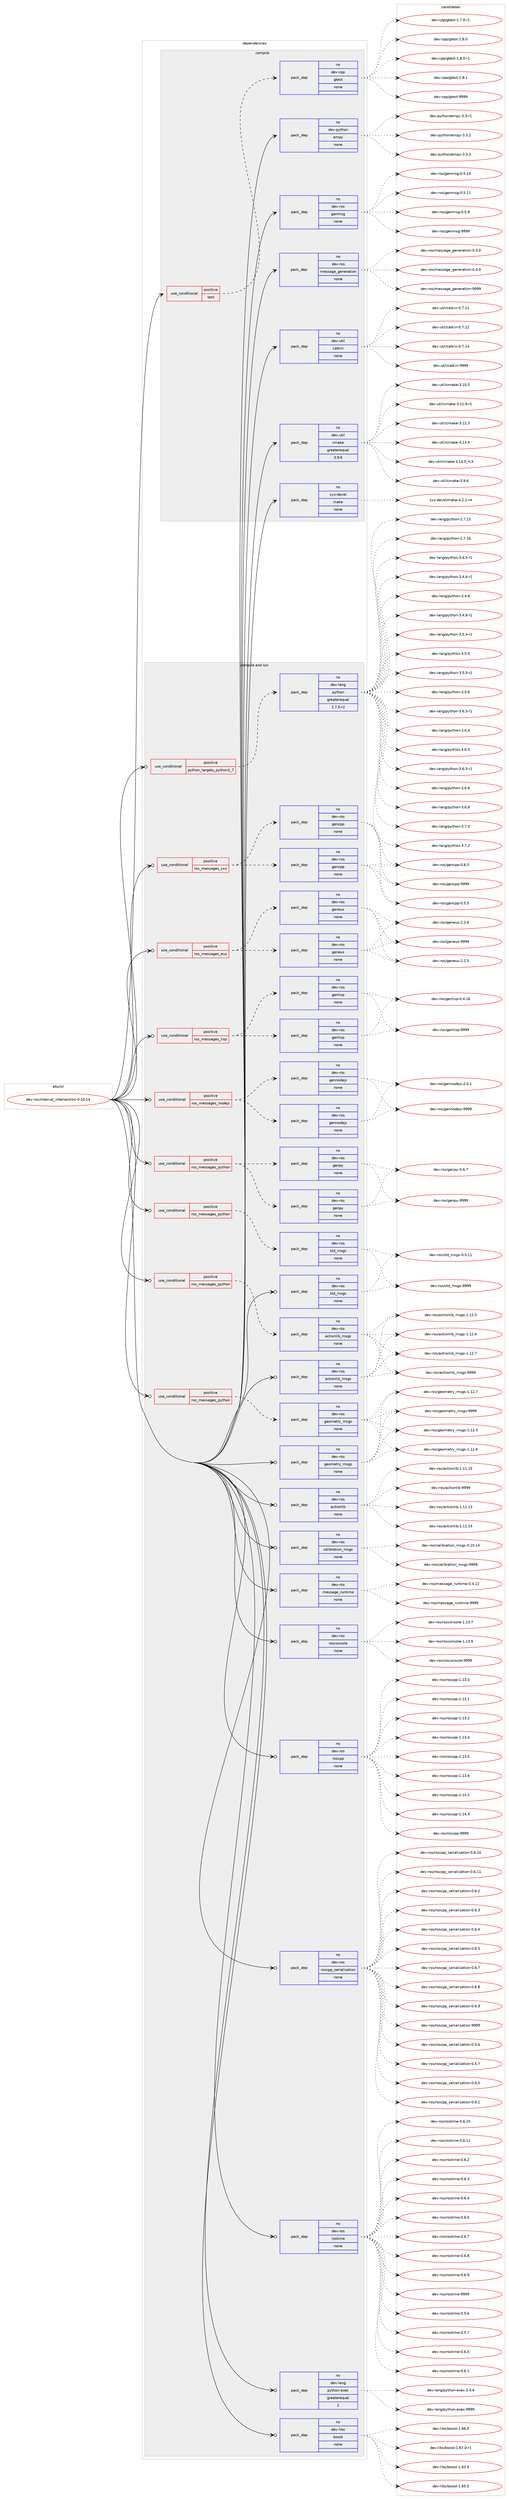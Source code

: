 digraph prolog {

# *************
# Graph options
# *************

newrank=true;
concentrate=true;
compound=true;
graph [rankdir=LR,fontname=Helvetica,fontsize=10,ranksep=1.5];#, ranksep=2.5, nodesep=0.2];
edge  [arrowhead=vee];
node  [fontname=Helvetica,fontsize=10];

# **********
# The ebuild
# **********

subgraph cluster_leftcol {
color=gray;
rank=same;
label=<<i>ebuild</i>>;
id [label="dev-ros/interval_intersection-0.10.14", color=red, width=4, href="../dev-ros/interval_intersection-0.10.14.svg"];
}

# ****************
# The dependencies
# ****************

subgraph cluster_midcol {
color=gray;
label=<<i>dependencies</i>>;
subgraph cluster_compile {
fillcolor="#eeeeee";
style=filled;
label=<<i>compile</i>>;
subgraph cond388757 {
dependency1458145 [label=<<TABLE BORDER="0" CELLBORDER="1" CELLSPACING="0" CELLPADDING="4"><TR><TD ROWSPAN="3" CELLPADDING="10">use_conditional</TD></TR><TR><TD>positive</TD></TR><TR><TD>test</TD></TR></TABLE>>, shape=none, color=red];
subgraph pack1045998 {
dependency1458146 [label=<<TABLE BORDER="0" CELLBORDER="1" CELLSPACING="0" CELLPADDING="4" WIDTH="220"><TR><TD ROWSPAN="6" CELLPADDING="30">pack_dep</TD></TR><TR><TD WIDTH="110">no</TD></TR><TR><TD>dev-cpp</TD></TR><TR><TD>gtest</TD></TR><TR><TD>none</TD></TR><TR><TD></TD></TR></TABLE>>, shape=none, color=blue];
}
dependency1458145:e -> dependency1458146:w [weight=20,style="dashed",arrowhead="vee"];
}
id:e -> dependency1458145:w [weight=20,style="solid",arrowhead="vee"];
subgraph pack1045999 {
dependency1458147 [label=<<TABLE BORDER="0" CELLBORDER="1" CELLSPACING="0" CELLPADDING="4" WIDTH="220"><TR><TD ROWSPAN="6" CELLPADDING="30">pack_dep</TD></TR><TR><TD WIDTH="110">no</TD></TR><TR><TD>dev-python</TD></TR><TR><TD>empy</TD></TR><TR><TD>none</TD></TR><TR><TD></TD></TR></TABLE>>, shape=none, color=blue];
}
id:e -> dependency1458147:w [weight=20,style="solid",arrowhead="vee"];
subgraph pack1046000 {
dependency1458148 [label=<<TABLE BORDER="0" CELLBORDER="1" CELLSPACING="0" CELLPADDING="4" WIDTH="220"><TR><TD ROWSPAN="6" CELLPADDING="30">pack_dep</TD></TR><TR><TD WIDTH="110">no</TD></TR><TR><TD>dev-ros</TD></TR><TR><TD>genmsg</TD></TR><TR><TD>none</TD></TR><TR><TD></TD></TR></TABLE>>, shape=none, color=blue];
}
id:e -> dependency1458148:w [weight=20,style="solid",arrowhead="vee"];
subgraph pack1046001 {
dependency1458149 [label=<<TABLE BORDER="0" CELLBORDER="1" CELLSPACING="0" CELLPADDING="4" WIDTH="220"><TR><TD ROWSPAN="6" CELLPADDING="30">pack_dep</TD></TR><TR><TD WIDTH="110">no</TD></TR><TR><TD>dev-ros</TD></TR><TR><TD>message_generation</TD></TR><TR><TD>none</TD></TR><TR><TD></TD></TR></TABLE>>, shape=none, color=blue];
}
id:e -> dependency1458149:w [weight=20,style="solid",arrowhead="vee"];
subgraph pack1046002 {
dependency1458150 [label=<<TABLE BORDER="0" CELLBORDER="1" CELLSPACING="0" CELLPADDING="4" WIDTH="220"><TR><TD ROWSPAN="6" CELLPADDING="30">pack_dep</TD></TR><TR><TD WIDTH="110">no</TD></TR><TR><TD>dev-util</TD></TR><TR><TD>catkin</TD></TR><TR><TD>none</TD></TR><TR><TD></TD></TR></TABLE>>, shape=none, color=blue];
}
id:e -> dependency1458150:w [weight=20,style="solid",arrowhead="vee"];
subgraph pack1046003 {
dependency1458151 [label=<<TABLE BORDER="0" CELLBORDER="1" CELLSPACING="0" CELLPADDING="4" WIDTH="220"><TR><TD ROWSPAN="6" CELLPADDING="30">pack_dep</TD></TR><TR><TD WIDTH="110">no</TD></TR><TR><TD>dev-util</TD></TR><TR><TD>cmake</TD></TR><TR><TD>greaterequal</TD></TR><TR><TD>3.9.6</TD></TR></TABLE>>, shape=none, color=blue];
}
id:e -> dependency1458151:w [weight=20,style="solid",arrowhead="vee"];
subgraph pack1046004 {
dependency1458152 [label=<<TABLE BORDER="0" CELLBORDER="1" CELLSPACING="0" CELLPADDING="4" WIDTH="220"><TR><TD ROWSPAN="6" CELLPADDING="30">pack_dep</TD></TR><TR><TD WIDTH="110">no</TD></TR><TR><TD>sys-devel</TD></TR><TR><TD>make</TD></TR><TR><TD>none</TD></TR><TR><TD></TD></TR></TABLE>>, shape=none, color=blue];
}
id:e -> dependency1458152:w [weight=20,style="solid",arrowhead="vee"];
}
subgraph cluster_compileandrun {
fillcolor="#eeeeee";
style=filled;
label=<<i>compile and run</i>>;
subgraph cond388758 {
dependency1458153 [label=<<TABLE BORDER="0" CELLBORDER="1" CELLSPACING="0" CELLPADDING="4"><TR><TD ROWSPAN="3" CELLPADDING="10">use_conditional</TD></TR><TR><TD>positive</TD></TR><TR><TD>python_targets_python2_7</TD></TR></TABLE>>, shape=none, color=red];
subgraph pack1046005 {
dependency1458154 [label=<<TABLE BORDER="0" CELLBORDER="1" CELLSPACING="0" CELLPADDING="4" WIDTH="220"><TR><TD ROWSPAN="6" CELLPADDING="30">pack_dep</TD></TR><TR><TD WIDTH="110">no</TD></TR><TR><TD>dev-lang</TD></TR><TR><TD>python</TD></TR><TR><TD>greaterequal</TD></TR><TR><TD>2.7.5-r2</TD></TR></TABLE>>, shape=none, color=blue];
}
dependency1458153:e -> dependency1458154:w [weight=20,style="dashed",arrowhead="vee"];
}
id:e -> dependency1458153:w [weight=20,style="solid",arrowhead="odotvee"];
subgraph cond388759 {
dependency1458155 [label=<<TABLE BORDER="0" CELLBORDER="1" CELLSPACING="0" CELLPADDING="4"><TR><TD ROWSPAN="3" CELLPADDING="10">use_conditional</TD></TR><TR><TD>positive</TD></TR><TR><TD>ros_messages_cxx</TD></TR></TABLE>>, shape=none, color=red];
subgraph pack1046006 {
dependency1458156 [label=<<TABLE BORDER="0" CELLBORDER="1" CELLSPACING="0" CELLPADDING="4" WIDTH="220"><TR><TD ROWSPAN="6" CELLPADDING="30">pack_dep</TD></TR><TR><TD WIDTH="110">no</TD></TR><TR><TD>dev-ros</TD></TR><TR><TD>gencpp</TD></TR><TR><TD>none</TD></TR><TR><TD></TD></TR></TABLE>>, shape=none, color=blue];
}
dependency1458155:e -> dependency1458156:w [weight=20,style="dashed",arrowhead="vee"];
subgraph pack1046007 {
dependency1458157 [label=<<TABLE BORDER="0" CELLBORDER="1" CELLSPACING="0" CELLPADDING="4" WIDTH="220"><TR><TD ROWSPAN="6" CELLPADDING="30">pack_dep</TD></TR><TR><TD WIDTH="110">no</TD></TR><TR><TD>dev-ros</TD></TR><TR><TD>gencpp</TD></TR><TR><TD>none</TD></TR><TR><TD></TD></TR></TABLE>>, shape=none, color=blue];
}
dependency1458155:e -> dependency1458157:w [weight=20,style="dashed",arrowhead="vee"];
}
id:e -> dependency1458155:w [weight=20,style="solid",arrowhead="odotvee"];
subgraph cond388760 {
dependency1458158 [label=<<TABLE BORDER="0" CELLBORDER="1" CELLSPACING="0" CELLPADDING="4"><TR><TD ROWSPAN="3" CELLPADDING="10">use_conditional</TD></TR><TR><TD>positive</TD></TR><TR><TD>ros_messages_eus</TD></TR></TABLE>>, shape=none, color=red];
subgraph pack1046008 {
dependency1458159 [label=<<TABLE BORDER="0" CELLBORDER="1" CELLSPACING="0" CELLPADDING="4" WIDTH="220"><TR><TD ROWSPAN="6" CELLPADDING="30">pack_dep</TD></TR><TR><TD WIDTH="110">no</TD></TR><TR><TD>dev-ros</TD></TR><TR><TD>geneus</TD></TR><TR><TD>none</TD></TR><TR><TD></TD></TR></TABLE>>, shape=none, color=blue];
}
dependency1458158:e -> dependency1458159:w [weight=20,style="dashed",arrowhead="vee"];
subgraph pack1046009 {
dependency1458160 [label=<<TABLE BORDER="0" CELLBORDER="1" CELLSPACING="0" CELLPADDING="4" WIDTH="220"><TR><TD ROWSPAN="6" CELLPADDING="30">pack_dep</TD></TR><TR><TD WIDTH="110">no</TD></TR><TR><TD>dev-ros</TD></TR><TR><TD>geneus</TD></TR><TR><TD>none</TD></TR><TR><TD></TD></TR></TABLE>>, shape=none, color=blue];
}
dependency1458158:e -> dependency1458160:w [weight=20,style="dashed",arrowhead="vee"];
}
id:e -> dependency1458158:w [weight=20,style="solid",arrowhead="odotvee"];
subgraph cond388761 {
dependency1458161 [label=<<TABLE BORDER="0" CELLBORDER="1" CELLSPACING="0" CELLPADDING="4"><TR><TD ROWSPAN="3" CELLPADDING="10">use_conditional</TD></TR><TR><TD>positive</TD></TR><TR><TD>ros_messages_lisp</TD></TR></TABLE>>, shape=none, color=red];
subgraph pack1046010 {
dependency1458162 [label=<<TABLE BORDER="0" CELLBORDER="1" CELLSPACING="0" CELLPADDING="4" WIDTH="220"><TR><TD ROWSPAN="6" CELLPADDING="30">pack_dep</TD></TR><TR><TD WIDTH="110">no</TD></TR><TR><TD>dev-ros</TD></TR><TR><TD>genlisp</TD></TR><TR><TD>none</TD></TR><TR><TD></TD></TR></TABLE>>, shape=none, color=blue];
}
dependency1458161:e -> dependency1458162:w [weight=20,style="dashed",arrowhead="vee"];
subgraph pack1046011 {
dependency1458163 [label=<<TABLE BORDER="0" CELLBORDER="1" CELLSPACING="0" CELLPADDING="4" WIDTH="220"><TR><TD ROWSPAN="6" CELLPADDING="30">pack_dep</TD></TR><TR><TD WIDTH="110">no</TD></TR><TR><TD>dev-ros</TD></TR><TR><TD>genlisp</TD></TR><TR><TD>none</TD></TR><TR><TD></TD></TR></TABLE>>, shape=none, color=blue];
}
dependency1458161:e -> dependency1458163:w [weight=20,style="dashed",arrowhead="vee"];
}
id:e -> dependency1458161:w [weight=20,style="solid",arrowhead="odotvee"];
subgraph cond388762 {
dependency1458164 [label=<<TABLE BORDER="0" CELLBORDER="1" CELLSPACING="0" CELLPADDING="4"><TR><TD ROWSPAN="3" CELLPADDING="10">use_conditional</TD></TR><TR><TD>positive</TD></TR><TR><TD>ros_messages_nodejs</TD></TR></TABLE>>, shape=none, color=red];
subgraph pack1046012 {
dependency1458165 [label=<<TABLE BORDER="0" CELLBORDER="1" CELLSPACING="0" CELLPADDING="4" WIDTH="220"><TR><TD ROWSPAN="6" CELLPADDING="30">pack_dep</TD></TR><TR><TD WIDTH="110">no</TD></TR><TR><TD>dev-ros</TD></TR><TR><TD>gennodejs</TD></TR><TR><TD>none</TD></TR><TR><TD></TD></TR></TABLE>>, shape=none, color=blue];
}
dependency1458164:e -> dependency1458165:w [weight=20,style="dashed",arrowhead="vee"];
subgraph pack1046013 {
dependency1458166 [label=<<TABLE BORDER="0" CELLBORDER="1" CELLSPACING="0" CELLPADDING="4" WIDTH="220"><TR><TD ROWSPAN="6" CELLPADDING="30">pack_dep</TD></TR><TR><TD WIDTH="110">no</TD></TR><TR><TD>dev-ros</TD></TR><TR><TD>gennodejs</TD></TR><TR><TD>none</TD></TR><TR><TD></TD></TR></TABLE>>, shape=none, color=blue];
}
dependency1458164:e -> dependency1458166:w [weight=20,style="dashed",arrowhead="vee"];
}
id:e -> dependency1458164:w [weight=20,style="solid",arrowhead="odotvee"];
subgraph cond388763 {
dependency1458167 [label=<<TABLE BORDER="0" CELLBORDER="1" CELLSPACING="0" CELLPADDING="4"><TR><TD ROWSPAN="3" CELLPADDING="10">use_conditional</TD></TR><TR><TD>positive</TD></TR><TR><TD>ros_messages_python</TD></TR></TABLE>>, shape=none, color=red];
subgraph pack1046014 {
dependency1458168 [label=<<TABLE BORDER="0" CELLBORDER="1" CELLSPACING="0" CELLPADDING="4" WIDTH="220"><TR><TD ROWSPAN="6" CELLPADDING="30">pack_dep</TD></TR><TR><TD WIDTH="110">no</TD></TR><TR><TD>dev-ros</TD></TR><TR><TD>actionlib_msgs</TD></TR><TR><TD>none</TD></TR><TR><TD></TD></TR></TABLE>>, shape=none, color=blue];
}
dependency1458167:e -> dependency1458168:w [weight=20,style="dashed",arrowhead="vee"];
}
id:e -> dependency1458167:w [weight=20,style="solid",arrowhead="odotvee"];
subgraph cond388764 {
dependency1458169 [label=<<TABLE BORDER="0" CELLBORDER="1" CELLSPACING="0" CELLPADDING="4"><TR><TD ROWSPAN="3" CELLPADDING="10">use_conditional</TD></TR><TR><TD>positive</TD></TR><TR><TD>ros_messages_python</TD></TR></TABLE>>, shape=none, color=red];
subgraph pack1046015 {
dependency1458170 [label=<<TABLE BORDER="0" CELLBORDER="1" CELLSPACING="0" CELLPADDING="4" WIDTH="220"><TR><TD ROWSPAN="6" CELLPADDING="30">pack_dep</TD></TR><TR><TD WIDTH="110">no</TD></TR><TR><TD>dev-ros</TD></TR><TR><TD>genpy</TD></TR><TR><TD>none</TD></TR><TR><TD></TD></TR></TABLE>>, shape=none, color=blue];
}
dependency1458169:e -> dependency1458170:w [weight=20,style="dashed",arrowhead="vee"];
subgraph pack1046016 {
dependency1458171 [label=<<TABLE BORDER="0" CELLBORDER="1" CELLSPACING="0" CELLPADDING="4" WIDTH="220"><TR><TD ROWSPAN="6" CELLPADDING="30">pack_dep</TD></TR><TR><TD WIDTH="110">no</TD></TR><TR><TD>dev-ros</TD></TR><TR><TD>genpy</TD></TR><TR><TD>none</TD></TR><TR><TD></TD></TR></TABLE>>, shape=none, color=blue];
}
dependency1458169:e -> dependency1458171:w [weight=20,style="dashed",arrowhead="vee"];
}
id:e -> dependency1458169:w [weight=20,style="solid",arrowhead="odotvee"];
subgraph cond388765 {
dependency1458172 [label=<<TABLE BORDER="0" CELLBORDER="1" CELLSPACING="0" CELLPADDING="4"><TR><TD ROWSPAN="3" CELLPADDING="10">use_conditional</TD></TR><TR><TD>positive</TD></TR><TR><TD>ros_messages_python</TD></TR></TABLE>>, shape=none, color=red];
subgraph pack1046017 {
dependency1458173 [label=<<TABLE BORDER="0" CELLBORDER="1" CELLSPACING="0" CELLPADDING="4" WIDTH="220"><TR><TD ROWSPAN="6" CELLPADDING="30">pack_dep</TD></TR><TR><TD WIDTH="110">no</TD></TR><TR><TD>dev-ros</TD></TR><TR><TD>geometry_msgs</TD></TR><TR><TD>none</TD></TR><TR><TD></TD></TR></TABLE>>, shape=none, color=blue];
}
dependency1458172:e -> dependency1458173:w [weight=20,style="dashed",arrowhead="vee"];
}
id:e -> dependency1458172:w [weight=20,style="solid",arrowhead="odotvee"];
subgraph cond388766 {
dependency1458174 [label=<<TABLE BORDER="0" CELLBORDER="1" CELLSPACING="0" CELLPADDING="4"><TR><TD ROWSPAN="3" CELLPADDING="10">use_conditional</TD></TR><TR><TD>positive</TD></TR><TR><TD>ros_messages_python</TD></TR></TABLE>>, shape=none, color=red];
subgraph pack1046018 {
dependency1458175 [label=<<TABLE BORDER="0" CELLBORDER="1" CELLSPACING="0" CELLPADDING="4" WIDTH="220"><TR><TD ROWSPAN="6" CELLPADDING="30">pack_dep</TD></TR><TR><TD WIDTH="110">no</TD></TR><TR><TD>dev-ros</TD></TR><TR><TD>std_msgs</TD></TR><TR><TD>none</TD></TR><TR><TD></TD></TR></TABLE>>, shape=none, color=blue];
}
dependency1458174:e -> dependency1458175:w [weight=20,style="dashed",arrowhead="vee"];
}
id:e -> dependency1458174:w [weight=20,style="solid",arrowhead="odotvee"];
subgraph pack1046019 {
dependency1458176 [label=<<TABLE BORDER="0" CELLBORDER="1" CELLSPACING="0" CELLPADDING="4" WIDTH="220"><TR><TD ROWSPAN="6" CELLPADDING="30">pack_dep</TD></TR><TR><TD WIDTH="110">no</TD></TR><TR><TD>dev-lang</TD></TR><TR><TD>python-exec</TD></TR><TR><TD>greaterequal</TD></TR><TR><TD>2</TD></TR></TABLE>>, shape=none, color=blue];
}
id:e -> dependency1458176:w [weight=20,style="solid",arrowhead="odotvee"];
subgraph pack1046020 {
dependency1458177 [label=<<TABLE BORDER="0" CELLBORDER="1" CELLSPACING="0" CELLPADDING="4" WIDTH="220"><TR><TD ROWSPAN="6" CELLPADDING="30">pack_dep</TD></TR><TR><TD WIDTH="110">no</TD></TR><TR><TD>dev-libs</TD></TR><TR><TD>boost</TD></TR><TR><TD>none</TD></TR><TR><TD></TD></TR></TABLE>>, shape=none, color=blue];
}
id:e -> dependency1458177:w [weight=20,style="solid",arrowhead="odotvee"];
subgraph pack1046021 {
dependency1458178 [label=<<TABLE BORDER="0" CELLBORDER="1" CELLSPACING="0" CELLPADDING="4" WIDTH="220"><TR><TD ROWSPAN="6" CELLPADDING="30">pack_dep</TD></TR><TR><TD WIDTH="110">no</TD></TR><TR><TD>dev-ros</TD></TR><TR><TD>actionlib</TD></TR><TR><TD>none</TD></TR><TR><TD></TD></TR></TABLE>>, shape=none, color=blue];
}
id:e -> dependency1458178:w [weight=20,style="solid",arrowhead="odotvee"];
subgraph pack1046022 {
dependency1458179 [label=<<TABLE BORDER="0" CELLBORDER="1" CELLSPACING="0" CELLPADDING="4" WIDTH="220"><TR><TD ROWSPAN="6" CELLPADDING="30">pack_dep</TD></TR><TR><TD WIDTH="110">no</TD></TR><TR><TD>dev-ros</TD></TR><TR><TD>actionlib_msgs</TD></TR><TR><TD>none</TD></TR><TR><TD></TD></TR></TABLE>>, shape=none, color=blue];
}
id:e -> dependency1458179:w [weight=20,style="solid",arrowhead="odotvee"];
subgraph pack1046023 {
dependency1458180 [label=<<TABLE BORDER="0" CELLBORDER="1" CELLSPACING="0" CELLPADDING="4" WIDTH="220"><TR><TD ROWSPAN="6" CELLPADDING="30">pack_dep</TD></TR><TR><TD WIDTH="110">no</TD></TR><TR><TD>dev-ros</TD></TR><TR><TD>calibration_msgs</TD></TR><TR><TD>none</TD></TR><TR><TD></TD></TR></TABLE>>, shape=none, color=blue];
}
id:e -> dependency1458180:w [weight=20,style="solid",arrowhead="odotvee"];
subgraph pack1046024 {
dependency1458181 [label=<<TABLE BORDER="0" CELLBORDER="1" CELLSPACING="0" CELLPADDING="4" WIDTH="220"><TR><TD ROWSPAN="6" CELLPADDING="30">pack_dep</TD></TR><TR><TD WIDTH="110">no</TD></TR><TR><TD>dev-ros</TD></TR><TR><TD>geometry_msgs</TD></TR><TR><TD>none</TD></TR><TR><TD></TD></TR></TABLE>>, shape=none, color=blue];
}
id:e -> dependency1458181:w [weight=20,style="solid",arrowhead="odotvee"];
subgraph pack1046025 {
dependency1458182 [label=<<TABLE BORDER="0" CELLBORDER="1" CELLSPACING="0" CELLPADDING="4" WIDTH="220"><TR><TD ROWSPAN="6" CELLPADDING="30">pack_dep</TD></TR><TR><TD WIDTH="110">no</TD></TR><TR><TD>dev-ros</TD></TR><TR><TD>message_runtime</TD></TR><TR><TD>none</TD></TR><TR><TD></TD></TR></TABLE>>, shape=none, color=blue];
}
id:e -> dependency1458182:w [weight=20,style="solid",arrowhead="odotvee"];
subgraph pack1046026 {
dependency1458183 [label=<<TABLE BORDER="0" CELLBORDER="1" CELLSPACING="0" CELLPADDING="4" WIDTH="220"><TR><TD ROWSPAN="6" CELLPADDING="30">pack_dep</TD></TR><TR><TD WIDTH="110">no</TD></TR><TR><TD>dev-ros</TD></TR><TR><TD>rosconsole</TD></TR><TR><TD>none</TD></TR><TR><TD></TD></TR></TABLE>>, shape=none, color=blue];
}
id:e -> dependency1458183:w [weight=20,style="solid",arrowhead="odotvee"];
subgraph pack1046027 {
dependency1458184 [label=<<TABLE BORDER="0" CELLBORDER="1" CELLSPACING="0" CELLPADDING="4" WIDTH="220"><TR><TD ROWSPAN="6" CELLPADDING="30">pack_dep</TD></TR><TR><TD WIDTH="110">no</TD></TR><TR><TD>dev-ros</TD></TR><TR><TD>roscpp</TD></TR><TR><TD>none</TD></TR><TR><TD></TD></TR></TABLE>>, shape=none, color=blue];
}
id:e -> dependency1458184:w [weight=20,style="solid",arrowhead="odotvee"];
subgraph pack1046028 {
dependency1458185 [label=<<TABLE BORDER="0" CELLBORDER="1" CELLSPACING="0" CELLPADDING="4" WIDTH="220"><TR><TD ROWSPAN="6" CELLPADDING="30">pack_dep</TD></TR><TR><TD WIDTH="110">no</TD></TR><TR><TD>dev-ros</TD></TR><TR><TD>roscpp_serialization</TD></TR><TR><TD>none</TD></TR><TR><TD></TD></TR></TABLE>>, shape=none, color=blue];
}
id:e -> dependency1458185:w [weight=20,style="solid",arrowhead="odotvee"];
subgraph pack1046029 {
dependency1458186 [label=<<TABLE BORDER="0" CELLBORDER="1" CELLSPACING="0" CELLPADDING="4" WIDTH="220"><TR><TD ROWSPAN="6" CELLPADDING="30">pack_dep</TD></TR><TR><TD WIDTH="110">no</TD></TR><TR><TD>dev-ros</TD></TR><TR><TD>rostime</TD></TR><TR><TD>none</TD></TR><TR><TD></TD></TR></TABLE>>, shape=none, color=blue];
}
id:e -> dependency1458186:w [weight=20,style="solid",arrowhead="odotvee"];
subgraph pack1046030 {
dependency1458187 [label=<<TABLE BORDER="0" CELLBORDER="1" CELLSPACING="0" CELLPADDING="4" WIDTH="220"><TR><TD ROWSPAN="6" CELLPADDING="30">pack_dep</TD></TR><TR><TD WIDTH="110">no</TD></TR><TR><TD>dev-ros</TD></TR><TR><TD>std_msgs</TD></TR><TR><TD>none</TD></TR><TR><TD></TD></TR></TABLE>>, shape=none, color=blue];
}
id:e -> dependency1458187:w [weight=20,style="solid",arrowhead="odotvee"];
}
subgraph cluster_run {
fillcolor="#eeeeee";
style=filled;
label=<<i>run</i>>;
}
}

# **************
# The candidates
# **************

subgraph cluster_choices {
rank=same;
color=gray;
label=<<i>candidates</i>>;

subgraph choice1045998 {
color=black;
nodesep=1;
choice1001011184599112112471031161011151164549465546484511449 [label="dev-cpp/gtest-1.7.0-r1", color=red, width=4,href="../dev-cpp/gtest-1.7.0-r1.svg"];
choice100101118459911211247103116101115116454946564648 [label="dev-cpp/gtest-1.8.0", color=red, width=4,href="../dev-cpp/gtest-1.8.0.svg"];
choice1001011184599112112471031161011151164549465646484511449 [label="dev-cpp/gtest-1.8.0-r1", color=red, width=4,href="../dev-cpp/gtest-1.8.0-r1.svg"];
choice100101118459911211247103116101115116454946564649 [label="dev-cpp/gtest-1.8.1", color=red, width=4,href="../dev-cpp/gtest-1.8.1.svg"];
choice1001011184599112112471031161011151164557575757 [label="dev-cpp/gtest-9999", color=red, width=4,href="../dev-cpp/gtest-9999.svg"];
dependency1458146:e -> choice1001011184599112112471031161011151164549465546484511449:w [style=dotted,weight="100"];
dependency1458146:e -> choice100101118459911211247103116101115116454946564648:w [style=dotted,weight="100"];
dependency1458146:e -> choice1001011184599112112471031161011151164549465646484511449:w [style=dotted,weight="100"];
dependency1458146:e -> choice100101118459911211247103116101115116454946564649:w [style=dotted,weight="100"];
dependency1458146:e -> choice1001011184599112112471031161011151164557575757:w [style=dotted,weight="100"];
}
subgraph choice1045999 {
color=black;
nodesep=1;
choice1001011184511212111610411111047101109112121455146514511449 [label="dev-python/empy-3.3-r1", color=red, width=4,href="../dev-python/empy-3.3-r1.svg"];
choice1001011184511212111610411111047101109112121455146514650 [label="dev-python/empy-3.3.2", color=red, width=4,href="../dev-python/empy-3.3.2.svg"];
choice1001011184511212111610411111047101109112121455146514651 [label="dev-python/empy-3.3.3", color=red, width=4,href="../dev-python/empy-3.3.3.svg"];
dependency1458147:e -> choice1001011184511212111610411111047101109112121455146514511449:w [style=dotted,weight="100"];
dependency1458147:e -> choice1001011184511212111610411111047101109112121455146514650:w [style=dotted,weight="100"];
dependency1458147:e -> choice1001011184511212111610411111047101109112121455146514651:w [style=dotted,weight="100"];
}
subgraph choice1046000 {
color=black;
nodesep=1;
choice100101118451141111154710310111010911510345484653464948 [label="dev-ros/genmsg-0.5.10", color=red, width=4,href="../dev-ros/genmsg-0.5.10.svg"];
choice100101118451141111154710310111010911510345484653464949 [label="dev-ros/genmsg-0.5.11", color=red, width=4,href="../dev-ros/genmsg-0.5.11.svg"];
choice1001011184511411111547103101110109115103454846534657 [label="dev-ros/genmsg-0.5.9", color=red, width=4,href="../dev-ros/genmsg-0.5.9.svg"];
choice10010111845114111115471031011101091151034557575757 [label="dev-ros/genmsg-9999", color=red, width=4,href="../dev-ros/genmsg-9999.svg"];
dependency1458148:e -> choice100101118451141111154710310111010911510345484653464948:w [style=dotted,weight="100"];
dependency1458148:e -> choice100101118451141111154710310111010911510345484653464949:w [style=dotted,weight="100"];
dependency1458148:e -> choice1001011184511411111547103101110109115103454846534657:w [style=dotted,weight="100"];
dependency1458148:e -> choice10010111845114111115471031011101091151034557575757:w [style=dotted,weight="100"];
}
subgraph choice1046001 {
color=black;
nodesep=1;
choice1001011184511411111547109101115115971031019510310111010111497116105111110454846514648 [label="dev-ros/message_generation-0.3.0", color=red, width=4,href="../dev-ros/message_generation-0.3.0.svg"];
choice1001011184511411111547109101115115971031019510310111010111497116105111110454846524648 [label="dev-ros/message_generation-0.4.0", color=red, width=4,href="../dev-ros/message_generation-0.4.0.svg"];
choice10010111845114111115471091011151159710310195103101110101114971161051111104557575757 [label="dev-ros/message_generation-9999", color=red, width=4,href="../dev-ros/message_generation-9999.svg"];
dependency1458149:e -> choice1001011184511411111547109101115115971031019510310111010111497116105111110454846514648:w [style=dotted,weight="100"];
dependency1458149:e -> choice1001011184511411111547109101115115971031019510310111010111497116105111110454846524648:w [style=dotted,weight="100"];
dependency1458149:e -> choice10010111845114111115471091011151159710310195103101110101114971161051111104557575757:w [style=dotted,weight="100"];
}
subgraph choice1046002 {
color=black;
nodesep=1;
choice1001011184511711610510847999711610710511045484655464949 [label="dev-util/catkin-0.7.11", color=red, width=4,href="../dev-util/catkin-0.7.11.svg"];
choice1001011184511711610510847999711610710511045484655464950 [label="dev-util/catkin-0.7.12", color=red, width=4,href="../dev-util/catkin-0.7.12.svg"];
choice1001011184511711610510847999711610710511045484655464952 [label="dev-util/catkin-0.7.14", color=red, width=4,href="../dev-util/catkin-0.7.14.svg"];
choice100101118451171161051084799971161071051104557575757 [label="dev-util/catkin-9999", color=red, width=4,href="../dev-util/catkin-9999.svg"];
dependency1458150:e -> choice1001011184511711610510847999711610710511045484655464949:w [style=dotted,weight="100"];
dependency1458150:e -> choice1001011184511711610510847999711610710511045484655464950:w [style=dotted,weight="100"];
dependency1458150:e -> choice1001011184511711610510847999711610710511045484655464952:w [style=dotted,weight="100"];
dependency1458150:e -> choice100101118451171161051084799971161071051104557575757:w [style=dotted,weight="100"];
}
subgraph choice1046003 {
color=black;
nodesep=1;
choice1001011184511711610510847991099710710145514649484651 [label="dev-util/cmake-3.10.3", color=red, width=4,href="../dev-util/cmake-3.10.3.svg"];
choice10010111845117116105108479910997107101455146494946524511449 [label="dev-util/cmake-3.11.4-r1", color=red, width=4,href="../dev-util/cmake-3.11.4-r1.svg"];
choice1001011184511711610510847991099710710145514649504651 [label="dev-util/cmake-3.12.3", color=red, width=4,href="../dev-util/cmake-3.12.3.svg"];
choice1001011184511711610510847991099710710145514649514652 [label="dev-util/cmake-3.13.4", color=red, width=4,href="../dev-util/cmake-3.13.4.svg"];
choice1001011184511711610510847991099710710145514649524648951149951 [label="dev-util/cmake-3.14.0_rc3", color=red, width=4,href="../dev-util/cmake-3.14.0_rc3.svg"];
choice10010111845117116105108479910997107101455146574654 [label="dev-util/cmake-3.9.6", color=red, width=4,href="../dev-util/cmake-3.9.6.svg"];
dependency1458151:e -> choice1001011184511711610510847991099710710145514649484651:w [style=dotted,weight="100"];
dependency1458151:e -> choice10010111845117116105108479910997107101455146494946524511449:w [style=dotted,weight="100"];
dependency1458151:e -> choice1001011184511711610510847991099710710145514649504651:w [style=dotted,weight="100"];
dependency1458151:e -> choice1001011184511711610510847991099710710145514649514652:w [style=dotted,weight="100"];
dependency1458151:e -> choice1001011184511711610510847991099710710145514649524648951149951:w [style=dotted,weight="100"];
dependency1458151:e -> choice10010111845117116105108479910997107101455146574654:w [style=dotted,weight="100"];
}
subgraph choice1046004 {
color=black;
nodesep=1;
choice1151211154510010111810110847109971071014552465046494511452 [label="sys-devel/make-4.2.1-r4", color=red, width=4,href="../sys-devel/make-4.2.1-r4.svg"];
dependency1458152:e -> choice1151211154510010111810110847109971071014552465046494511452:w [style=dotted,weight="100"];
}
subgraph choice1046005 {
color=black;
nodesep=1;
choice10010111845108971101034711212111610411111045504655464953 [label="dev-lang/python-2.7.15", color=red, width=4,href="../dev-lang/python-2.7.15.svg"];
choice10010111845108971101034711212111610411111045504655464954 [label="dev-lang/python-2.7.16", color=red, width=4,href="../dev-lang/python-2.7.16.svg"];
choice1001011184510897110103471121211161041111104551465246534511449 [label="dev-lang/python-3.4.5-r1", color=red, width=4,href="../dev-lang/python-3.4.5-r1.svg"];
choice1001011184510897110103471121211161041111104551465246544511449 [label="dev-lang/python-3.4.6-r1", color=red, width=4,href="../dev-lang/python-3.4.6-r1.svg"];
choice100101118451089711010347112121116104111110455146524656 [label="dev-lang/python-3.4.8", color=red, width=4,href="../dev-lang/python-3.4.8.svg"];
choice1001011184510897110103471121211161041111104551465246564511449 [label="dev-lang/python-3.4.8-r1", color=red, width=4,href="../dev-lang/python-3.4.8-r1.svg"];
choice1001011184510897110103471121211161041111104551465346524511449 [label="dev-lang/python-3.5.4-r1", color=red, width=4,href="../dev-lang/python-3.5.4-r1.svg"];
choice100101118451089711010347112121116104111110455146534653 [label="dev-lang/python-3.5.5", color=red, width=4,href="../dev-lang/python-3.5.5.svg"];
choice1001011184510897110103471121211161041111104551465346534511449 [label="dev-lang/python-3.5.5-r1", color=red, width=4,href="../dev-lang/python-3.5.5-r1.svg"];
choice100101118451089711010347112121116104111110455146534654 [label="dev-lang/python-3.5.6", color=red, width=4,href="../dev-lang/python-3.5.6.svg"];
choice1001011184510897110103471121211161041111104551465446514511449 [label="dev-lang/python-3.6.3-r1", color=red, width=4,href="../dev-lang/python-3.6.3-r1.svg"];
choice100101118451089711010347112121116104111110455146544652 [label="dev-lang/python-3.6.4", color=red, width=4,href="../dev-lang/python-3.6.4.svg"];
choice100101118451089711010347112121116104111110455146544653 [label="dev-lang/python-3.6.5", color=red, width=4,href="../dev-lang/python-3.6.5.svg"];
choice1001011184510897110103471121211161041111104551465446534511449 [label="dev-lang/python-3.6.5-r1", color=red, width=4,href="../dev-lang/python-3.6.5-r1.svg"];
choice100101118451089711010347112121116104111110455146544654 [label="dev-lang/python-3.6.6", color=red, width=4,href="../dev-lang/python-3.6.6.svg"];
choice100101118451089711010347112121116104111110455146544656 [label="dev-lang/python-3.6.8", color=red, width=4,href="../dev-lang/python-3.6.8.svg"];
choice100101118451089711010347112121116104111110455146554648 [label="dev-lang/python-3.7.0", color=red, width=4,href="../dev-lang/python-3.7.0.svg"];
choice100101118451089711010347112121116104111110455146554650 [label="dev-lang/python-3.7.2", color=red, width=4,href="../dev-lang/python-3.7.2.svg"];
dependency1458154:e -> choice10010111845108971101034711212111610411111045504655464953:w [style=dotted,weight="100"];
dependency1458154:e -> choice10010111845108971101034711212111610411111045504655464954:w [style=dotted,weight="100"];
dependency1458154:e -> choice1001011184510897110103471121211161041111104551465246534511449:w [style=dotted,weight="100"];
dependency1458154:e -> choice1001011184510897110103471121211161041111104551465246544511449:w [style=dotted,weight="100"];
dependency1458154:e -> choice100101118451089711010347112121116104111110455146524656:w [style=dotted,weight="100"];
dependency1458154:e -> choice1001011184510897110103471121211161041111104551465246564511449:w [style=dotted,weight="100"];
dependency1458154:e -> choice1001011184510897110103471121211161041111104551465346524511449:w [style=dotted,weight="100"];
dependency1458154:e -> choice100101118451089711010347112121116104111110455146534653:w [style=dotted,weight="100"];
dependency1458154:e -> choice1001011184510897110103471121211161041111104551465346534511449:w [style=dotted,weight="100"];
dependency1458154:e -> choice100101118451089711010347112121116104111110455146534654:w [style=dotted,weight="100"];
dependency1458154:e -> choice1001011184510897110103471121211161041111104551465446514511449:w [style=dotted,weight="100"];
dependency1458154:e -> choice100101118451089711010347112121116104111110455146544652:w [style=dotted,weight="100"];
dependency1458154:e -> choice100101118451089711010347112121116104111110455146544653:w [style=dotted,weight="100"];
dependency1458154:e -> choice1001011184510897110103471121211161041111104551465446534511449:w [style=dotted,weight="100"];
dependency1458154:e -> choice100101118451089711010347112121116104111110455146544654:w [style=dotted,weight="100"];
dependency1458154:e -> choice100101118451089711010347112121116104111110455146544656:w [style=dotted,weight="100"];
dependency1458154:e -> choice100101118451089711010347112121116104111110455146554648:w [style=dotted,weight="100"];
dependency1458154:e -> choice100101118451089711010347112121116104111110455146554650:w [style=dotted,weight="100"];
}
subgraph choice1046006 {
color=black;
nodesep=1;
choice100101118451141111154710310111099112112454846534653 [label="dev-ros/gencpp-0.5.5", color=red, width=4,href="../dev-ros/gencpp-0.5.5.svg"];
choice100101118451141111154710310111099112112454846544648 [label="dev-ros/gencpp-0.6.0", color=red, width=4,href="../dev-ros/gencpp-0.6.0.svg"];
choice1001011184511411111547103101110991121124557575757 [label="dev-ros/gencpp-9999", color=red, width=4,href="../dev-ros/gencpp-9999.svg"];
dependency1458156:e -> choice100101118451141111154710310111099112112454846534653:w [style=dotted,weight="100"];
dependency1458156:e -> choice100101118451141111154710310111099112112454846544648:w [style=dotted,weight="100"];
dependency1458156:e -> choice1001011184511411111547103101110991121124557575757:w [style=dotted,weight="100"];
}
subgraph choice1046007 {
color=black;
nodesep=1;
choice100101118451141111154710310111099112112454846534653 [label="dev-ros/gencpp-0.5.5", color=red, width=4,href="../dev-ros/gencpp-0.5.5.svg"];
choice100101118451141111154710310111099112112454846544648 [label="dev-ros/gencpp-0.6.0", color=red, width=4,href="../dev-ros/gencpp-0.6.0.svg"];
choice1001011184511411111547103101110991121124557575757 [label="dev-ros/gencpp-9999", color=red, width=4,href="../dev-ros/gencpp-9999.svg"];
dependency1458157:e -> choice100101118451141111154710310111099112112454846534653:w [style=dotted,weight="100"];
dependency1458157:e -> choice100101118451141111154710310111099112112454846544648:w [style=dotted,weight="100"];
dependency1458157:e -> choice1001011184511411111547103101110991121124557575757:w [style=dotted,weight="100"];
}
subgraph choice1046008 {
color=black;
nodesep=1;
choice1001011184511411111547103101110101117115455046504653 [label="dev-ros/geneus-2.2.5", color=red, width=4,href="../dev-ros/geneus-2.2.5.svg"];
choice1001011184511411111547103101110101117115455046504654 [label="dev-ros/geneus-2.2.6", color=red, width=4,href="../dev-ros/geneus-2.2.6.svg"];
choice10010111845114111115471031011101011171154557575757 [label="dev-ros/geneus-9999", color=red, width=4,href="../dev-ros/geneus-9999.svg"];
dependency1458159:e -> choice1001011184511411111547103101110101117115455046504653:w [style=dotted,weight="100"];
dependency1458159:e -> choice1001011184511411111547103101110101117115455046504654:w [style=dotted,weight="100"];
dependency1458159:e -> choice10010111845114111115471031011101011171154557575757:w [style=dotted,weight="100"];
}
subgraph choice1046009 {
color=black;
nodesep=1;
choice1001011184511411111547103101110101117115455046504653 [label="dev-ros/geneus-2.2.5", color=red, width=4,href="../dev-ros/geneus-2.2.5.svg"];
choice1001011184511411111547103101110101117115455046504654 [label="dev-ros/geneus-2.2.6", color=red, width=4,href="../dev-ros/geneus-2.2.6.svg"];
choice10010111845114111115471031011101011171154557575757 [label="dev-ros/geneus-9999", color=red, width=4,href="../dev-ros/geneus-9999.svg"];
dependency1458160:e -> choice1001011184511411111547103101110101117115455046504653:w [style=dotted,weight="100"];
dependency1458160:e -> choice1001011184511411111547103101110101117115455046504654:w [style=dotted,weight="100"];
dependency1458160:e -> choice10010111845114111115471031011101011171154557575757:w [style=dotted,weight="100"];
}
subgraph choice1046010 {
color=black;
nodesep=1;
choice100101118451141111154710310111010810511511245484652464954 [label="dev-ros/genlisp-0.4.16", color=red, width=4,href="../dev-ros/genlisp-0.4.16.svg"];
choice10010111845114111115471031011101081051151124557575757 [label="dev-ros/genlisp-9999", color=red, width=4,href="../dev-ros/genlisp-9999.svg"];
dependency1458162:e -> choice100101118451141111154710310111010810511511245484652464954:w [style=dotted,weight="100"];
dependency1458162:e -> choice10010111845114111115471031011101081051151124557575757:w [style=dotted,weight="100"];
}
subgraph choice1046011 {
color=black;
nodesep=1;
choice100101118451141111154710310111010810511511245484652464954 [label="dev-ros/genlisp-0.4.16", color=red, width=4,href="../dev-ros/genlisp-0.4.16.svg"];
choice10010111845114111115471031011101081051151124557575757 [label="dev-ros/genlisp-9999", color=red, width=4,href="../dev-ros/genlisp-9999.svg"];
dependency1458163:e -> choice100101118451141111154710310111010810511511245484652464954:w [style=dotted,weight="100"];
dependency1458163:e -> choice10010111845114111115471031011101081051151124557575757:w [style=dotted,weight="100"];
}
subgraph choice1046012 {
color=black;
nodesep=1;
choice1001011184511411111547103101110110111100101106115455046484649 [label="dev-ros/gennodejs-2.0.1", color=red, width=4,href="../dev-ros/gennodejs-2.0.1.svg"];
choice10010111845114111115471031011101101111001011061154557575757 [label="dev-ros/gennodejs-9999", color=red, width=4,href="../dev-ros/gennodejs-9999.svg"];
dependency1458165:e -> choice1001011184511411111547103101110110111100101106115455046484649:w [style=dotted,weight="100"];
dependency1458165:e -> choice10010111845114111115471031011101101111001011061154557575757:w [style=dotted,weight="100"];
}
subgraph choice1046013 {
color=black;
nodesep=1;
choice1001011184511411111547103101110110111100101106115455046484649 [label="dev-ros/gennodejs-2.0.1", color=red, width=4,href="../dev-ros/gennodejs-2.0.1.svg"];
choice10010111845114111115471031011101101111001011061154557575757 [label="dev-ros/gennodejs-9999", color=red, width=4,href="../dev-ros/gennodejs-9999.svg"];
dependency1458166:e -> choice1001011184511411111547103101110110111100101106115455046484649:w [style=dotted,weight="100"];
dependency1458166:e -> choice10010111845114111115471031011101101111001011061154557575757:w [style=dotted,weight="100"];
}
subgraph choice1046014 {
color=black;
nodesep=1;
choice10010111845114111115479799116105111110108105989510911510311545494649504653 [label="dev-ros/actionlib_msgs-1.12.5", color=red, width=4,href="../dev-ros/actionlib_msgs-1.12.5.svg"];
choice10010111845114111115479799116105111110108105989510911510311545494649504654 [label="dev-ros/actionlib_msgs-1.12.6", color=red, width=4,href="../dev-ros/actionlib_msgs-1.12.6.svg"];
choice10010111845114111115479799116105111110108105989510911510311545494649504655 [label="dev-ros/actionlib_msgs-1.12.7", color=red, width=4,href="../dev-ros/actionlib_msgs-1.12.7.svg"];
choice1001011184511411111547979911610511111010810598951091151031154557575757 [label="dev-ros/actionlib_msgs-9999", color=red, width=4,href="../dev-ros/actionlib_msgs-9999.svg"];
dependency1458168:e -> choice10010111845114111115479799116105111110108105989510911510311545494649504653:w [style=dotted,weight="100"];
dependency1458168:e -> choice10010111845114111115479799116105111110108105989510911510311545494649504654:w [style=dotted,weight="100"];
dependency1458168:e -> choice10010111845114111115479799116105111110108105989510911510311545494649504655:w [style=dotted,weight="100"];
dependency1458168:e -> choice1001011184511411111547979911610511111010810598951091151031154557575757:w [style=dotted,weight="100"];
}
subgraph choice1046015 {
color=black;
nodesep=1;
choice1001011184511411111547103101110112121454846544655 [label="dev-ros/genpy-0.6.7", color=red, width=4,href="../dev-ros/genpy-0.6.7.svg"];
choice10010111845114111115471031011101121214557575757 [label="dev-ros/genpy-9999", color=red, width=4,href="../dev-ros/genpy-9999.svg"];
dependency1458170:e -> choice1001011184511411111547103101110112121454846544655:w [style=dotted,weight="100"];
dependency1458170:e -> choice10010111845114111115471031011101121214557575757:w [style=dotted,weight="100"];
}
subgraph choice1046016 {
color=black;
nodesep=1;
choice1001011184511411111547103101110112121454846544655 [label="dev-ros/genpy-0.6.7", color=red, width=4,href="../dev-ros/genpy-0.6.7.svg"];
choice10010111845114111115471031011101121214557575757 [label="dev-ros/genpy-9999", color=red, width=4,href="../dev-ros/genpy-9999.svg"];
dependency1458171:e -> choice1001011184511411111547103101110112121454846544655:w [style=dotted,weight="100"];
dependency1458171:e -> choice10010111845114111115471031011101121214557575757:w [style=dotted,weight="100"];
}
subgraph choice1046017 {
color=black;
nodesep=1;
choice10010111845114111115471031011111091011161141219510911510311545494649504653 [label="dev-ros/geometry_msgs-1.12.5", color=red, width=4,href="../dev-ros/geometry_msgs-1.12.5.svg"];
choice10010111845114111115471031011111091011161141219510911510311545494649504654 [label="dev-ros/geometry_msgs-1.12.6", color=red, width=4,href="../dev-ros/geometry_msgs-1.12.6.svg"];
choice10010111845114111115471031011111091011161141219510911510311545494649504655 [label="dev-ros/geometry_msgs-1.12.7", color=red, width=4,href="../dev-ros/geometry_msgs-1.12.7.svg"];
choice1001011184511411111547103101111109101116114121951091151031154557575757 [label="dev-ros/geometry_msgs-9999", color=red, width=4,href="../dev-ros/geometry_msgs-9999.svg"];
dependency1458173:e -> choice10010111845114111115471031011111091011161141219510911510311545494649504653:w [style=dotted,weight="100"];
dependency1458173:e -> choice10010111845114111115471031011111091011161141219510911510311545494649504654:w [style=dotted,weight="100"];
dependency1458173:e -> choice10010111845114111115471031011111091011161141219510911510311545494649504655:w [style=dotted,weight="100"];
dependency1458173:e -> choice1001011184511411111547103101111109101116114121951091151031154557575757:w [style=dotted,weight="100"];
}
subgraph choice1046018 {
color=black;
nodesep=1;
choice10010111845114111115471151161009510911510311545484653464949 [label="dev-ros/std_msgs-0.5.11", color=red, width=4,href="../dev-ros/std_msgs-0.5.11.svg"];
choice1001011184511411111547115116100951091151031154557575757 [label="dev-ros/std_msgs-9999", color=red, width=4,href="../dev-ros/std_msgs-9999.svg"];
dependency1458175:e -> choice10010111845114111115471151161009510911510311545484653464949:w [style=dotted,weight="100"];
dependency1458175:e -> choice1001011184511411111547115116100951091151031154557575757:w [style=dotted,weight="100"];
}
subgraph choice1046019 {
color=black;
nodesep=1;
choice1001011184510897110103471121211161041111104510112010199455046524654 [label="dev-lang/python-exec-2.4.6", color=red, width=4,href="../dev-lang/python-exec-2.4.6.svg"];
choice10010111845108971101034711212111610411111045101120101994557575757 [label="dev-lang/python-exec-9999", color=red, width=4,href="../dev-lang/python-exec-9999.svg"];
dependency1458176:e -> choice1001011184510897110103471121211161041111104510112010199455046524654:w [style=dotted,weight="100"];
dependency1458176:e -> choice10010111845108971101034711212111610411111045101120101994557575757:w [style=dotted,weight="100"];
}
subgraph choice1046020 {
color=black;
nodesep=1;
choice1001011184510810598115479811111111511645494654514648 [label="dev-libs/boost-1.63.0", color=red, width=4,href="../dev-libs/boost-1.63.0.svg"];
choice1001011184510810598115479811111111511645494654534648 [label="dev-libs/boost-1.65.0", color=red, width=4,href="../dev-libs/boost-1.65.0.svg"];
choice1001011184510810598115479811111111511645494654544648 [label="dev-libs/boost-1.66.0", color=red, width=4,href="../dev-libs/boost-1.66.0.svg"];
choice10010111845108105981154798111111115116454946545546484511449 [label="dev-libs/boost-1.67.0-r1", color=red, width=4,href="../dev-libs/boost-1.67.0-r1.svg"];
dependency1458177:e -> choice1001011184510810598115479811111111511645494654514648:w [style=dotted,weight="100"];
dependency1458177:e -> choice1001011184510810598115479811111111511645494654534648:w [style=dotted,weight="100"];
dependency1458177:e -> choice1001011184510810598115479811111111511645494654544648:w [style=dotted,weight="100"];
dependency1458177:e -> choice10010111845108105981154798111111115116454946545546484511449:w [style=dotted,weight="100"];
}
subgraph choice1046021 {
color=black;
nodesep=1;
choice10010111845114111115479799116105111110108105984549464949464951 [label="dev-ros/actionlib-1.11.13", color=red, width=4,href="../dev-ros/actionlib-1.11.13.svg"];
choice10010111845114111115479799116105111110108105984549464949464952 [label="dev-ros/actionlib-1.11.14", color=red, width=4,href="../dev-ros/actionlib-1.11.14.svg"];
choice10010111845114111115479799116105111110108105984549464949464953 [label="dev-ros/actionlib-1.11.15", color=red, width=4,href="../dev-ros/actionlib-1.11.15.svg"];
choice10010111845114111115479799116105111110108105984557575757 [label="dev-ros/actionlib-9999", color=red, width=4,href="../dev-ros/actionlib-9999.svg"];
dependency1458178:e -> choice10010111845114111115479799116105111110108105984549464949464951:w [style=dotted,weight="100"];
dependency1458178:e -> choice10010111845114111115479799116105111110108105984549464949464952:w [style=dotted,weight="100"];
dependency1458178:e -> choice10010111845114111115479799116105111110108105984549464949464953:w [style=dotted,weight="100"];
dependency1458178:e -> choice10010111845114111115479799116105111110108105984557575757:w [style=dotted,weight="100"];
}
subgraph choice1046022 {
color=black;
nodesep=1;
choice10010111845114111115479799116105111110108105989510911510311545494649504653 [label="dev-ros/actionlib_msgs-1.12.5", color=red, width=4,href="../dev-ros/actionlib_msgs-1.12.5.svg"];
choice10010111845114111115479799116105111110108105989510911510311545494649504654 [label="dev-ros/actionlib_msgs-1.12.6", color=red, width=4,href="../dev-ros/actionlib_msgs-1.12.6.svg"];
choice10010111845114111115479799116105111110108105989510911510311545494649504655 [label="dev-ros/actionlib_msgs-1.12.7", color=red, width=4,href="../dev-ros/actionlib_msgs-1.12.7.svg"];
choice1001011184511411111547979911610511111010810598951091151031154557575757 [label="dev-ros/actionlib_msgs-9999", color=red, width=4,href="../dev-ros/actionlib_msgs-9999.svg"];
dependency1458179:e -> choice10010111845114111115479799116105111110108105989510911510311545494649504653:w [style=dotted,weight="100"];
dependency1458179:e -> choice10010111845114111115479799116105111110108105989510911510311545494649504654:w [style=dotted,weight="100"];
dependency1458179:e -> choice10010111845114111115479799116105111110108105989510911510311545494649504655:w [style=dotted,weight="100"];
dependency1458179:e -> choice1001011184511411111547979911610511111010810598951091151031154557575757:w [style=dotted,weight="100"];
}
subgraph choice1046023 {
color=black;
nodesep=1;
choice100101118451141111154799971081059811497116105111110951091151031154548464948464952 [label="dev-ros/calibration_msgs-0.10.14", color=red, width=4,href="../dev-ros/calibration_msgs-0.10.14.svg"];
choice100101118451141111154799971081059811497116105111110951091151031154557575757 [label="dev-ros/calibration_msgs-9999", color=red, width=4,href="../dev-ros/calibration_msgs-9999.svg"];
dependency1458180:e -> choice100101118451141111154799971081059811497116105111110951091151031154548464948464952:w [style=dotted,weight="100"];
dependency1458180:e -> choice100101118451141111154799971081059811497116105111110951091151031154557575757:w [style=dotted,weight="100"];
}
subgraph choice1046024 {
color=black;
nodesep=1;
choice10010111845114111115471031011111091011161141219510911510311545494649504653 [label="dev-ros/geometry_msgs-1.12.5", color=red, width=4,href="../dev-ros/geometry_msgs-1.12.5.svg"];
choice10010111845114111115471031011111091011161141219510911510311545494649504654 [label="dev-ros/geometry_msgs-1.12.6", color=red, width=4,href="../dev-ros/geometry_msgs-1.12.6.svg"];
choice10010111845114111115471031011111091011161141219510911510311545494649504655 [label="dev-ros/geometry_msgs-1.12.7", color=red, width=4,href="../dev-ros/geometry_msgs-1.12.7.svg"];
choice1001011184511411111547103101111109101116114121951091151031154557575757 [label="dev-ros/geometry_msgs-9999", color=red, width=4,href="../dev-ros/geometry_msgs-9999.svg"];
dependency1458181:e -> choice10010111845114111115471031011111091011161141219510911510311545494649504653:w [style=dotted,weight="100"];
dependency1458181:e -> choice10010111845114111115471031011111091011161141219510911510311545494649504654:w [style=dotted,weight="100"];
dependency1458181:e -> choice10010111845114111115471031011111091011161141219510911510311545494649504655:w [style=dotted,weight="100"];
dependency1458181:e -> choice1001011184511411111547103101111109101116114121951091151031154557575757:w [style=dotted,weight="100"];
}
subgraph choice1046025 {
color=black;
nodesep=1;
choice1001011184511411111547109101115115971031019511411711011610510910145484652464950 [label="dev-ros/message_runtime-0.4.12", color=red, width=4,href="../dev-ros/message_runtime-0.4.12.svg"];
choice100101118451141111154710910111511597103101951141171101161051091014557575757 [label="dev-ros/message_runtime-9999", color=red, width=4,href="../dev-ros/message_runtime-9999.svg"];
dependency1458182:e -> choice1001011184511411111547109101115115971031019511411711011610510910145484652464950:w [style=dotted,weight="100"];
dependency1458182:e -> choice100101118451141111154710910111511597103101951141171101161051091014557575757:w [style=dotted,weight="100"];
}
subgraph choice1046026 {
color=black;
nodesep=1;
choice10010111845114111115471141111159911111011511110810145494649514655 [label="dev-ros/rosconsole-1.13.7", color=red, width=4,href="../dev-ros/rosconsole-1.13.7.svg"];
choice10010111845114111115471141111159911111011511110810145494649514657 [label="dev-ros/rosconsole-1.13.9", color=red, width=4,href="../dev-ros/rosconsole-1.13.9.svg"];
choice1001011184511411111547114111115991111101151111081014557575757 [label="dev-ros/rosconsole-9999", color=red, width=4,href="../dev-ros/rosconsole-9999.svg"];
dependency1458183:e -> choice10010111845114111115471141111159911111011511110810145494649514655:w [style=dotted,weight="100"];
dependency1458183:e -> choice10010111845114111115471141111159911111011511110810145494649514657:w [style=dotted,weight="100"];
dependency1458183:e -> choice1001011184511411111547114111115991111101151111081014557575757:w [style=dotted,weight="100"];
}
subgraph choice1046027 {
color=black;
nodesep=1;
choice10010111845114111115471141111159911211245494649514648 [label="dev-ros/roscpp-1.13.0", color=red, width=4,href="../dev-ros/roscpp-1.13.0.svg"];
choice10010111845114111115471141111159911211245494649514649 [label="dev-ros/roscpp-1.13.1", color=red, width=4,href="../dev-ros/roscpp-1.13.1.svg"];
choice10010111845114111115471141111159911211245494649514650 [label="dev-ros/roscpp-1.13.2", color=red, width=4,href="../dev-ros/roscpp-1.13.2.svg"];
choice10010111845114111115471141111159911211245494649514652 [label="dev-ros/roscpp-1.13.4", color=red, width=4,href="../dev-ros/roscpp-1.13.4.svg"];
choice10010111845114111115471141111159911211245494649514653 [label="dev-ros/roscpp-1.13.5", color=red, width=4,href="../dev-ros/roscpp-1.13.5.svg"];
choice10010111845114111115471141111159911211245494649514654 [label="dev-ros/roscpp-1.13.6", color=red, width=4,href="../dev-ros/roscpp-1.13.6.svg"];
choice10010111845114111115471141111159911211245494649524650 [label="dev-ros/roscpp-1.14.2", color=red, width=4,href="../dev-ros/roscpp-1.14.2.svg"];
choice10010111845114111115471141111159911211245494649524651 [label="dev-ros/roscpp-1.14.3", color=red, width=4,href="../dev-ros/roscpp-1.14.3.svg"];
choice1001011184511411111547114111115991121124557575757 [label="dev-ros/roscpp-9999", color=red, width=4,href="../dev-ros/roscpp-9999.svg"];
dependency1458184:e -> choice10010111845114111115471141111159911211245494649514648:w [style=dotted,weight="100"];
dependency1458184:e -> choice10010111845114111115471141111159911211245494649514649:w [style=dotted,weight="100"];
dependency1458184:e -> choice10010111845114111115471141111159911211245494649514650:w [style=dotted,weight="100"];
dependency1458184:e -> choice10010111845114111115471141111159911211245494649514652:w [style=dotted,weight="100"];
dependency1458184:e -> choice10010111845114111115471141111159911211245494649514653:w [style=dotted,weight="100"];
dependency1458184:e -> choice10010111845114111115471141111159911211245494649514654:w [style=dotted,weight="100"];
dependency1458184:e -> choice10010111845114111115471141111159911211245494649524650:w [style=dotted,weight="100"];
dependency1458184:e -> choice10010111845114111115471141111159911211245494649524651:w [style=dotted,weight="100"];
dependency1458184:e -> choice1001011184511411111547114111115991121124557575757:w [style=dotted,weight="100"];
}
subgraph choice1046028 {
color=black;
nodesep=1;
choice100101118451141111154711411111599112112951151011141059710810512297116105111110454846534654 [label="dev-ros/roscpp_serialization-0.5.6", color=red, width=4,href="../dev-ros/roscpp_serialization-0.5.6.svg"];
choice100101118451141111154711411111599112112951151011141059710810512297116105111110454846534655 [label="dev-ros/roscpp_serialization-0.5.7", color=red, width=4,href="../dev-ros/roscpp_serialization-0.5.7.svg"];
choice100101118451141111154711411111599112112951151011141059710810512297116105111110454846544648 [label="dev-ros/roscpp_serialization-0.6.0", color=red, width=4,href="../dev-ros/roscpp_serialization-0.6.0.svg"];
choice100101118451141111154711411111599112112951151011141059710810512297116105111110454846544649 [label="dev-ros/roscpp_serialization-0.6.1", color=red, width=4,href="../dev-ros/roscpp_serialization-0.6.1.svg"];
choice10010111845114111115471141111159911211295115101114105971081051229711610511111045484654464948 [label="dev-ros/roscpp_serialization-0.6.10", color=red, width=4,href="../dev-ros/roscpp_serialization-0.6.10.svg"];
choice10010111845114111115471141111159911211295115101114105971081051229711610511111045484654464949 [label="dev-ros/roscpp_serialization-0.6.11", color=red, width=4,href="../dev-ros/roscpp_serialization-0.6.11.svg"];
choice100101118451141111154711411111599112112951151011141059710810512297116105111110454846544650 [label="dev-ros/roscpp_serialization-0.6.2", color=red, width=4,href="../dev-ros/roscpp_serialization-0.6.2.svg"];
choice100101118451141111154711411111599112112951151011141059710810512297116105111110454846544651 [label="dev-ros/roscpp_serialization-0.6.3", color=red, width=4,href="../dev-ros/roscpp_serialization-0.6.3.svg"];
choice100101118451141111154711411111599112112951151011141059710810512297116105111110454846544652 [label="dev-ros/roscpp_serialization-0.6.4", color=red, width=4,href="../dev-ros/roscpp_serialization-0.6.4.svg"];
choice100101118451141111154711411111599112112951151011141059710810512297116105111110454846544653 [label="dev-ros/roscpp_serialization-0.6.5", color=red, width=4,href="../dev-ros/roscpp_serialization-0.6.5.svg"];
choice100101118451141111154711411111599112112951151011141059710810512297116105111110454846544655 [label="dev-ros/roscpp_serialization-0.6.7", color=red, width=4,href="../dev-ros/roscpp_serialization-0.6.7.svg"];
choice100101118451141111154711411111599112112951151011141059710810512297116105111110454846544656 [label="dev-ros/roscpp_serialization-0.6.8", color=red, width=4,href="../dev-ros/roscpp_serialization-0.6.8.svg"];
choice100101118451141111154711411111599112112951151011141059710810512297116105111110454846544657 [label="dev-ros/roscpp_serialization-0.6.9", color=red, width=4,href="../dev-ros/roscpp_serialization-0.6.9.svg"];
choice1001011184511411111547114111115991121129511510111410597108105122971161051111104557575757 [label="dev-ros/roscpp_serialization-9999", color=red, width=4,href="../dev-ros/roscpp_serialization-9999.svg"];
dependency1458185:e -> choice100101118451141111154711411111599112112951151011141059710810512297116105111110454846534654:w [style=dotted,weight="100"];
dependency1458185:e -> choice100101118451141111154711411111599112112951151011141059710810512297116105111110454846534655:w [style=dotted,weight="100"];
dependency1458185:e -> choice100101118451141111154711411111599112112951151011141059710810512297116105111110454846544648:w [style=dotted,weight="100"];
dependency1458185:e -> choice100101118451141111154711411111599112112951151011141059710810512297116105111110454846544649:w [style=dotted,weight="100"];
dependency1458185:e -> choice10010111845114111115471141111159911211295115101114105971081051229711610511111045484654464948:w [style=dotted,weight="100"];
dependency1458185:e -> choice10010111845114111115471141111159911211295115101114105971081051229711610511111045484654464949:w [style=dotted,weight="100"];
dependency1458185:e -> choice100101118451141111154711411111599112112951151011141059710810512297116105111110454846544650:w [style=dotted,weight="100"];
dependency1458185:e -> choice100101118451141111154711411111599112112951151011141059710810512297116105111110454846544651:w [style=dotted,weight="100"];
dependency1458185:e -> choice100101118451141111154711411111599112112951151011141059710810512297116105111110454846544652:w [style=dotted,weight="100"];
dependency1458185:e -> choice100101118451141111154711411111599112112951151011141059710810512297116105111110454846544653:w [style=dotted,weight="100"];
dependency1458185:e -> choice100101118451141111154711411111599112112951151011141059710810512297116105111110454846544655:w [style=dotted,weight="100"];
dependency1458185:e -> choice100101118451141111154711411111599112112951151011141059710810512297116105111110454846544656:w [style=dotted,weight="100"];
dependency1458185:e -> choice100101118451141111154711411111599112112951151011141059710810512297116105111110454846544657:w [style=dotted,weight="100"];
dependency1458185:e -> choice1001011184511411111547114111115991121129511510111410597108105122971161051111104557575757:w [style=dotted,weight="100"];
}
subgraph choice1046029 {
color=black;
nodesep=1;
choice1001011184511411111547114111115116105109101454846534654 [label="dev-ros/rostime-0.5.6", color=red, width=4,href="../dev-ros/rostime-0.5.6.svg"];
choice1001011184511411111547114111115116105109101454846534655 [label="dev-ros/rostime-0.5.7", color=red, width=4,href="../dev-ros/rostime-0.5.7.svg"];
choice1001011184511411111547114111115116105109101454846544648 [label="dev-ros/rostime-0.6.0", color=red, width=4,href="../dev-ros/rostime-0.6.0.svg"];
choice1001011184511411111547114111115116105109101454846544649 [label="dev-ros/rostime-0.6.1", color=red, width=4,href="../dev-ros/rostime-0.6.1.svg"];
choice100101118451141111154711411111511610510910145484654464948 [label="dev-ros/rostime-0.6.10", color=red, width=4,href="../dev-ros/rostime-0.6.10.svg"];
choice100101118451141111154711411111511610510910145484654464949 [label="dev-ros/rostime-0.6.11", color=red, width=4,href="../dev-ros/rostime-0.6.11.svg"];
choice1001011184511411111547114111115116105109101454846544650 [label="dev-ros/rostime-0.6.2", color=red, width=4,href="../dev-ros/rostime-0.6.2.svg"];
choice1001011184511411111547114111115116105109101454846544651 [label="dev-ros/rostime-0.6.3", color=red, width=4,href="../dev-ros/rostime-0.6.3.svg"];
choice1001011184511411111547114111115116105109101454846544652 [label="dev-ros/rostime-0.6.4", color=red, width=4,href="../dev-ros/rostime-0.6.4.svg"];
choice1001011184511411111547114111115116105109101454846544653 [label="dev-ros/rostime-0.6.5", color=red, width=4,href="../dev-ros/rostime-0.6.5.svg"];
choice1001011184511411111547114111115116105109101454846544655 [label="dev-ros/rostime-0.6.7", color=red, width=4,href="../dev-ros/rostime-0.6.7.svg"];
choice1001011184511411111547114111115116105109101454846544656 [label="dev-ros/rostime-0.6.8", color=red, width=4,href="../dev-ros/rostime-0.6.8.svg"];
choice1001011184511411111547114111115116105109101454846544657 [label="dev-ros/rostime-0.6.9", color=red, width=4,href="../dev-ros/rostime-0.6.9.svg"];
choice10010111845114111115471141111151161051091014557575757 [label="dev-ros/rostime-9999", color=red, width=4,href="../dev-ros/rostime-9999.svg"];
dependency1458186:e -> choice1001011184511411111547114111115116105109101454846534654:w [style=dotted,weight="100"];
dependency1458186:e -> choice1001011184511411111547114111115116105109101454846534655:w [style=dotted,weight="100"];
dependency1458186:e -> choice1001011184511411111547114111115116105109101454846544648:w [style=dotted,weight="100"];
dependency1458186:e -> choice1001011184511411111547114111115116105109101454846544649:w [style=dotted,weight="100"];
dependency1458186:e -> choice100101118451141111154711411111511610510910145484654464948:w [style=dotted,weight="100"];
dependency1458186:e -> choice100101118451141111154711411111511610510910145484654464949:w [style=dotted,weight="100"];
dependency1458186:e -> choice1001011184511411111547114111115116105109101454846544650:w [style=dotted,weight="100"];
dependency1458186:e -> choice1001011184511411111547114111115116105109101454846544651:w [style=dotted,weight="100"];
dependency1458186:e -> choice1001011184511411111547114111115116105109101454846544652:w [style=dotted,weight="100"];
dependency1458186:e -> choice1001011184511411111547114111115116105109101454846544653:w [style=dotted,weight="100"];
dependency1458186:e -> choice1001011184511411111547114111115116105109101454846544655:w [style=dotted,weight="100"];
dependency1458186:e -> choice1001011184511411111547114111115116105109101454846544656:w [style=dotted,weight="100"];
dependency1458186:e -> choice1001011184511411111547114111115116105109101454846544657:w [style=dotted,weight="100"];
dependency1458186:e -> choice10010111845114111115471141111151161051091014557575757:w [style=dotted,weight="100"];
}
subgraph choice1046030 {
color=black;
nodesep=1;
choice10010111845114111115471151161009510911510311545484653464949 [label="dev-ros/std_msgs-0.5.11", color=red, width=4,href="../dev-ros/std_msgs-0.5.11.svg"];
choice1001011184511411111547115116100951091151031154557575757 [label="dev-ros/std_msgs-9999", color=red, width=4,href="../dev-ros/std_msgs-9999.svg"];
dependency1458187:e -> choice10010111845114111115471151161009510911510311545484653464949:w [style=dotted,weight="100"];
dependency1458187:e -> choice1001011184511411111547115116100951091151031154557575757:w [style=dotted,weight="100"];
}
}

}
